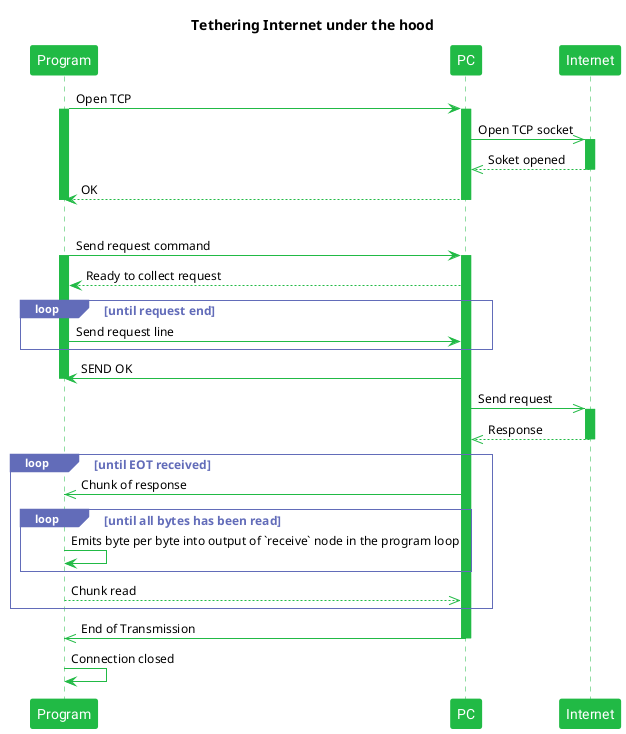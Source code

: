 @startuml

skinparam shadowing false

skinparam defaultFontSize 12
skinparam TitleFontSize 14

skinparam sequence {
ArrowColor #21ba45

LifeLineBorderThickness 1
LifeLineBorderColor #21ba45
LifeLineBackgroundColor #21ba45

ParticipantBorderColor #21ba45
ParticipantBackgroundColor #21ba45
ParticipantFontName Roboto
ParticipantFontSize 14
ParticipantFontColor #fff

GroupBorderThickness 1
GroupBorderColor #626cb9
GroupBackgroundColor #626cb9
GroupFontColor #626cb9
'GroupFontStyle normal
GroupHeaderFontColor #fff
GroupHeaderFontSize 11
'GroupHeaderFontStyle normal
}



title "Tethering Internet under the hood"

'entity Program
'control PC
'database Internet

Program -> PC: Open TCP
activate Program
activate PC
PC ->> Internet: Open TCP socket
activate Internet
Internet -->> PC: Soket opened
deactivate Internet
PC --> Program: OK
deactivate PC
deactivate Program

|||

Program -> PC: Send request command
activate Program
activate PC
PC --> Program: Ready to collect request

loop until request end
  Program -> PC: Send request line
end

PC -> Program: SEND OK
deactivate Program
PC ->> Internet: Send request
activate Internet
Internet -->> PC: Response
deactivate Internet

loop until EOT received
  PC ->> Program: Chunk of response
  loop until all bytes has been read
    Program -> Program: Emits byte per byte into output of `receive` node in the program loop
  end
  Program -->> PC: Chunk read
end

PC ->> Program: End of Transmission
deactivate PC

Program -> Program: Connection closed

@enduml
